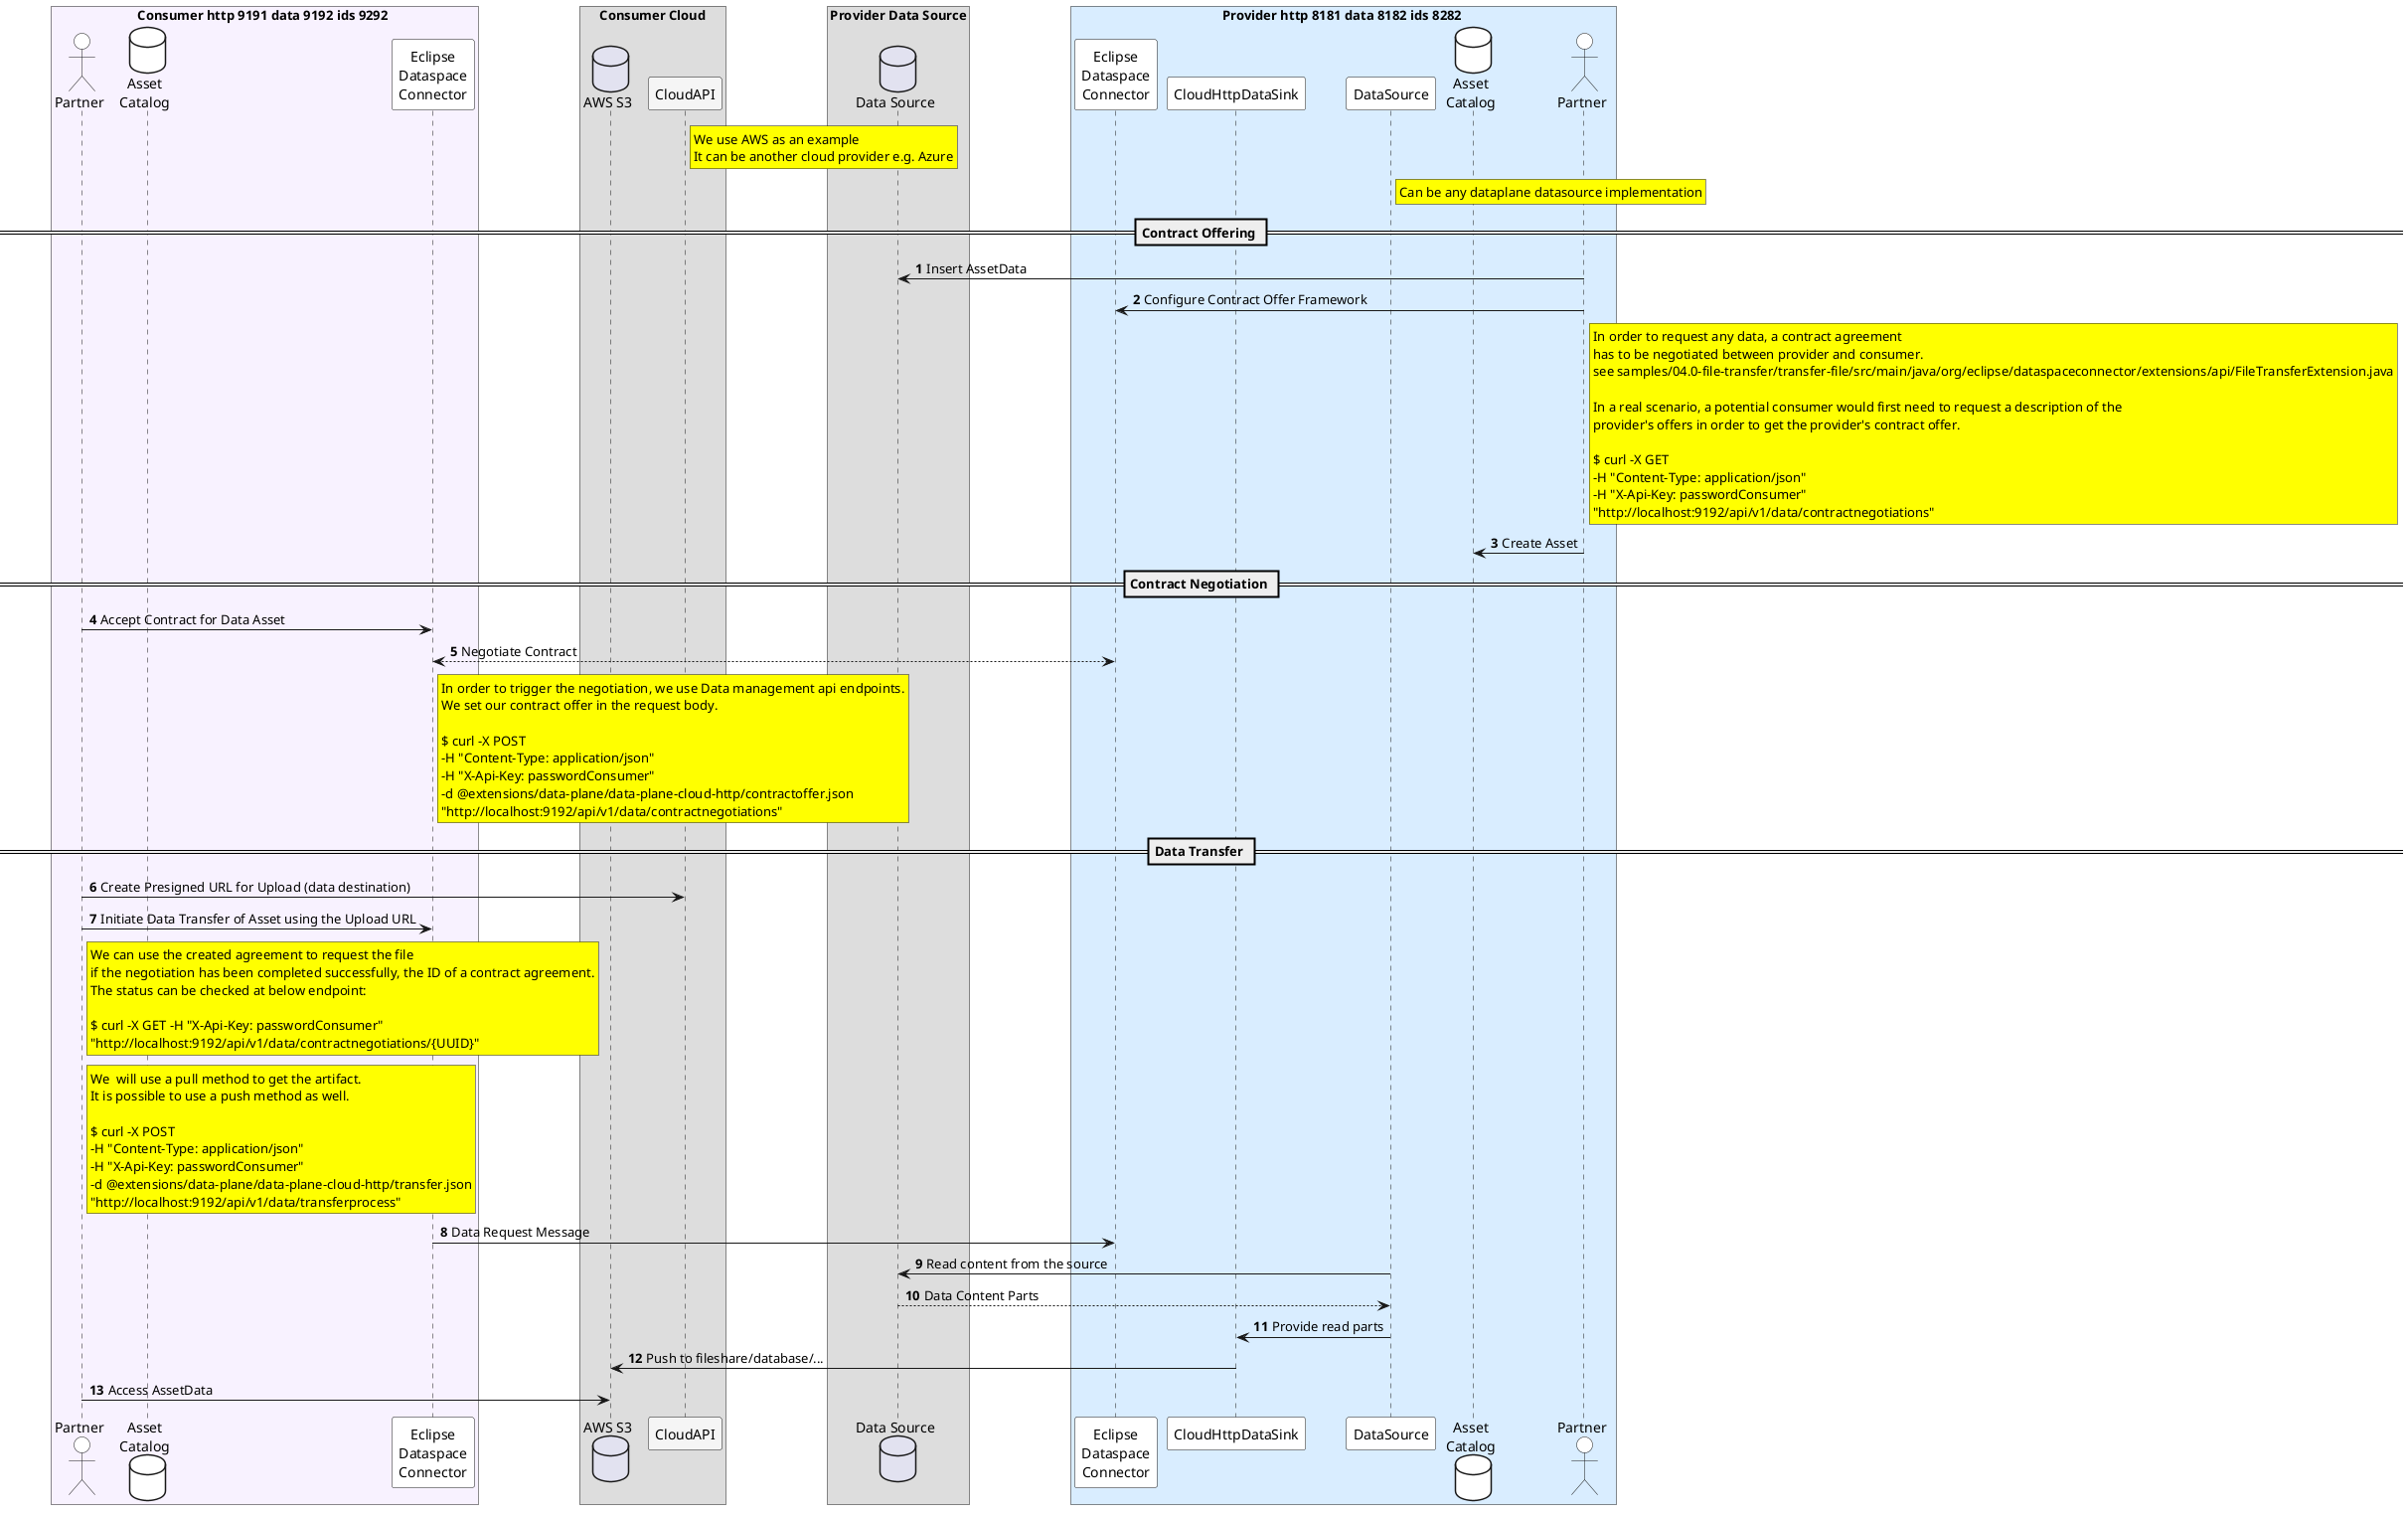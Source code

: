 @startuml

autonumber

skinparam BoxPadding 50

skinParam NoteBackgroundColor WhiteSmoke
skinParam NoteFontColor Black
skinParam ParticipantBackgroundColor WhiteSmoke
skinParam ActorBackgroundColor WhiteSmoke
skinParam AgentBackgroundColor White
skinParam AgentBorderColor SkyBlue
skinparam shadowing false

!define ConsumerColor f8f2ff
!define ProviderColor d9edff
!define WarningColor Business
!define LeadColor Technology

box Consumer http 9191 data 9192 ids 9292 #ConsumerColor
    actor Partner1 as "Partner" #white
    database AssetCatalogConsumer as "Asset\nCatalog" #white
    participant ConnectorConsumer as "Eclipse\nDataspace\nConnector" #white
end box

box "Consumer Cloud"
    database FileShare1 as "AWS S3"
    participant CloudAPI1 as "CloudAPI"
end box

box "Provider Data Source"
    database FileShare2 as "Data Source"
end box

rnote right CloudAPI1 #yellow
We use AWS as an example
It can be another cloud provider e.g. Azure
end note

box Provider http 8181 data 8182 ids 8282 #ProviderColor
    participant ConnectorProvider as "Eclipse\nDataspace\nConnector" #white
    participant CloudHttpDataSink as "CloudHttpDataSink" #white
    participant DataSource as "DataSource" #white
    database AssetCatalogProvider as "Asset\nCatalog" #white
    actor Partner2 as "Partner" #white

    rnote right DataSource #yellow
    Can be any dataplane datasource implementation
    end note
end box

== Contract Offering ==

Partner2 -> FileShare2 : Insert AssetData
Partner2 -> ConnectorProvider : Configure Contract Offer Framework
rnote right Partner2 #yellow
In order to request any data, a contract agreement
has to be negotiated between provider and consumer.
see samples/04.0-file-transfer/transfer-file/src/main/java/org/eclipse/dataspaceconnector/extensions/api/FileTransferExtension.java

In a real scenario, a potential consumer would first need to request a description of the
provider's offers in order to get the provider's contract offer.

$ curl -X GET
-H "Content-Type: application/json"
-H "X-Api-Key: passwordConsumer"
"http://localhost:9192/api/v1/data/contractnegotiations"
end note
Partner2 -> AssetCatalogProvider : Create Asset

== Contract Negotiation ==
Partner1 -> ConnectorConsumer : Accept Contract for Data Asset
ConnectorConsumer <--> ConnectorProvider : Negotiate Contract
rnote right ConnectorConsumer #yellow
In order to trigger the negotiation, we use Data management api endpoints.
We set our contract offer in the request body.

$ curl -X POST
-H "Content-Type: application/json"
-H "X-Api-Key: passwordConsumer"
-d @extensions/data-plane/data-plane-cloud-http/contractoffer.json
"http://localhost:9192/api/v1/data/contractnegotiations"
end note
== Data Transfer ==
Partner1 -> CloudAPI1 : Create Presigned URL for Upload (data destination)
Partner1 -> ConnectorConsumer : Initiate Data Transfer of Asset using the Upload URL
rnote right Partner1 #yellow
We can use the created agreement to request the file
if the negotiation has been completed successfully, the ID of a contract agreement.
The status can be checked at below endpoint:

$ curl -X GET -H "X-Api-Key: passwordConsumer"
"http://localhost:9192/api/v1/data/contractnegotiations/{UUID}"
end note

rnote right Partner1 #yellow
We  will use a pull method to get the artifact.
It is possible to use a push method as well.

$ curl -X POST
-H "Content-Type: application/json"
-H "X-Api-Key: passwordConsumer"
-d @extensions/data-plane/data-plane-cloud-http/transfer.json
"http://localhost:9192/api/v1/data/transferprocess"
end note


ConnectorConsumer -> ConnectorProvider : Data Request Message
DataSource -> FileShare2 : Read content from the source
return Data Content Parts
DataSource -> CloudHttpDataSink : Provide read parts
CloudHttpDataSink -> FileShare1  : Push to fileshare/database/...

Partner1 -> FileShare1 : Access AssetData


@enduml
